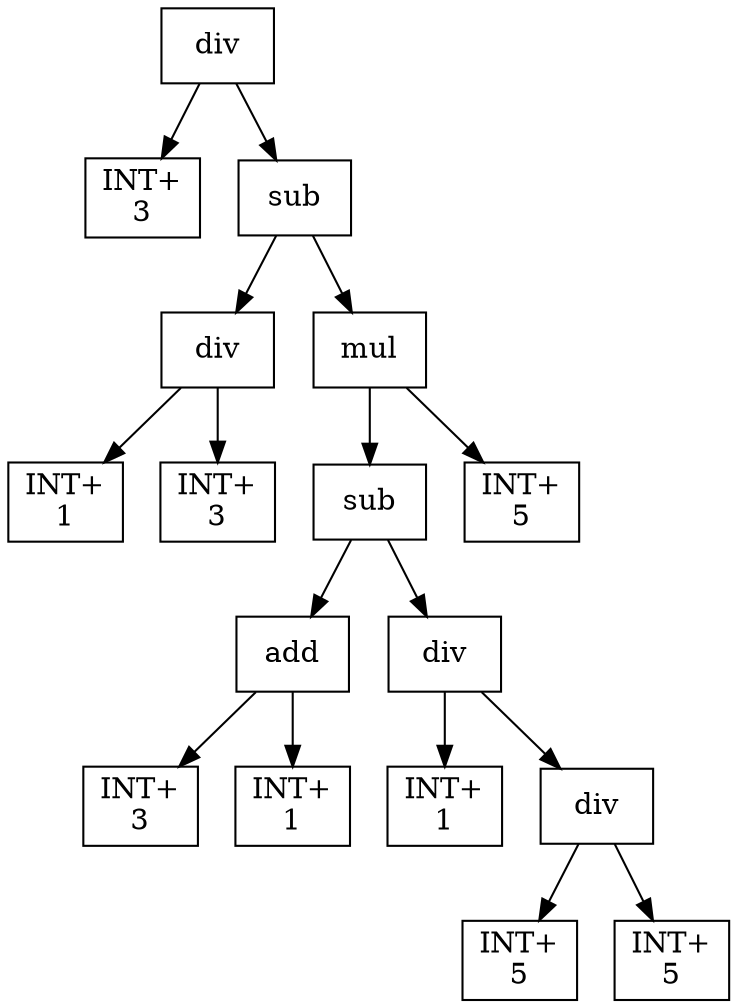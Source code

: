 digraph expr {
  node [shape=box];
  n1 [label="div"];
  n2 [label="INT+\n3"];
  n3 [label="sub"];
  n4 [label="div"];
  n5 [label="INT+\n1"];
  n6 [label="INT+\n3"];
  n4 -> n5;
  n4 -> n6;
  n7 [label="mul"];
  n8 [label="sub"];
  n9 [label="add"];
  n10 [label="INT+\n3"];
  n11 [label="INT+\n1"];
  n9 -> n10;
  n9 -> n11;
  n12 [label="div"];
  n13 [label="INT+\n1"];
  n14 [label="div"];
  n15 [label="INT+\n5"];
  n16 [label="INT+\n5"];
  n14 -> n15;
  n14 -> n16;
  n12 -> n13;
  n12 -> n14;
  n8 -> n9;
  n8 -> n12;
  n17 [label="INT+\n5"];
  n7 -> n8;
  n7 -> n17;
  n3 -> n4;
  n3 -> n7;
  n1 -> n2;
  n1 -> n3;
}